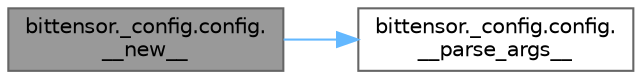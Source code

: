 digraph "bittensor._config.config.__new__"
{
 // LATEX_PDF_SIZE
  bgcolor="transparent";
  edge [fontname=Helvetica,fontsize=10,labelfontname=Helvetica,labelfontsize=10];
  node [fontname=Helvetica,fontsize=10,shape=box,height=0.2,width=0.4];
  rankdir="LR";
  Node1 [label="bittensor._config.config.\l__new__",height=0.2,width=0.4,color="gray40", fillcolor="grey60", style="filled", fontcolor="black",tooltip=" "];
  Node1 -> Node2 [color="steelblue1",style="solid"];
  Node2 [label="bittensor._config.config.\l__parse_args__",height=0.2,width=0.4,color="grey40", fillcolor="white", style="filled",URL="$classbittensor_1_1__config_1_1config.html#aaad4bc34ce0abaa1f51517f30d32807c",tooltip=" "];
}
